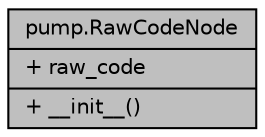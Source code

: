 digraph "pump.RawCodeNode"
{
  edge [fontname="Helvetica",fontsize="10",labelfontname="Helvetica",labelfontsize="10"];
  node [fontname="Helvetica",fontsize="10",shape=record];
  Node1 [label="{pump.RawCodeNode\n|+ raw_code\l|+ __init__()\l}",height=0.2,width=0.4,color="black", fillcolor="grey75", style="filled", fontcolor="black"];
}
